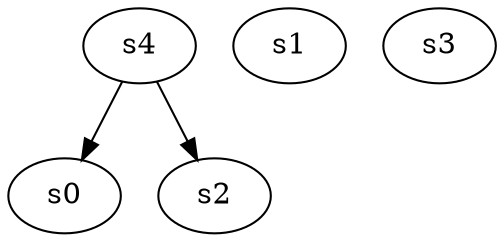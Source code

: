 digraph game_0864_complex_5 {
    s0 [name="s0", player=0];
    s1 [name="s1", player=1];
    s2 [name="s2", player=0, target=1];
    s3 [name="s3", player=0];
    s4 [name="s4", player=0];

    s4 -> s0;
    s4 -> s2;
}
